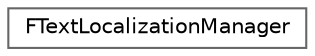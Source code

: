 digraph "Graphical Class Hierarchy"
{
 // INTERACTIVE_SVG=YES
 // LATEX_PDF_SIZE
  bgcolor="transparent";
  edge [fontname=Helvetica,fontsize=10,labelfontname=Helvetica,labelfontsize=10];
  node [fontname=Helvetica,fontsize=10,shape=box,height=0.2,width=0.4];
  rankdir="LR";
  Node0 [id="Node000000",label="FTextLocalizationManager",height=0.2,width=0.4,color="grey40", fillcolor="white", style="filled",URL="$d5/d6d/classFTextLocalizationManager.html",tooltip="Singleton class that manages display strings for FText."];
}
